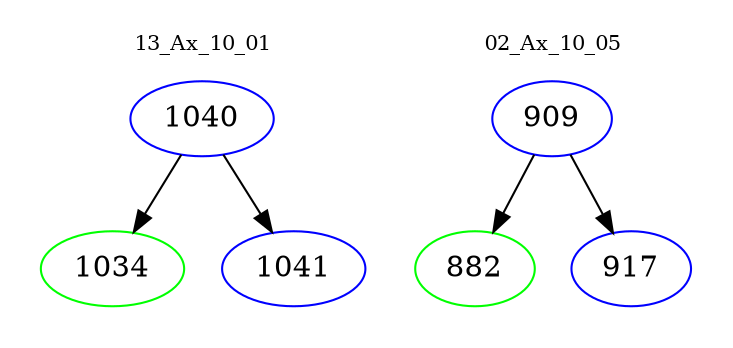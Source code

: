digraph{
subgraph cluster_0 {
color = white
label = "13_Ax_10_01";
fontsize=10;
T0_1040 [label="1040", color="blue"]
T0_1040 -> T0_1034 [color="black"]
T0_1034 [label="1034", color="green"]
T0_1040 -> T0_1041 [color="black"]
T0_1041 [label="1041", color="blue"]
}
subgraph cluster_1 {
color = white
label = "02_Ax_10_05";
fontsize=10;
T1_909 [label="909", color="blue"]
T1_909 -> T1_882 [color="black"]
T1_882 [label="882", color="green"]
T1_909 -> T1_917 [color="black"]
T1_917 [label="917", color="blue"]
}
}
